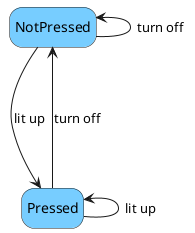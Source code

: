 @startuml button_state_transition_diagram
    skinparam style strictuml

    !define state_color #77cdff

    state Pressed state_color
    state NotPressed state_color

    hide empty description

    Pressed ---> NotPressed: turn off
    Pressed -up-> Pressed: lit up
    NotPressed ---> Pressed: lit up
    NotPressed -up-> NotPressed: turn off

@enduml
